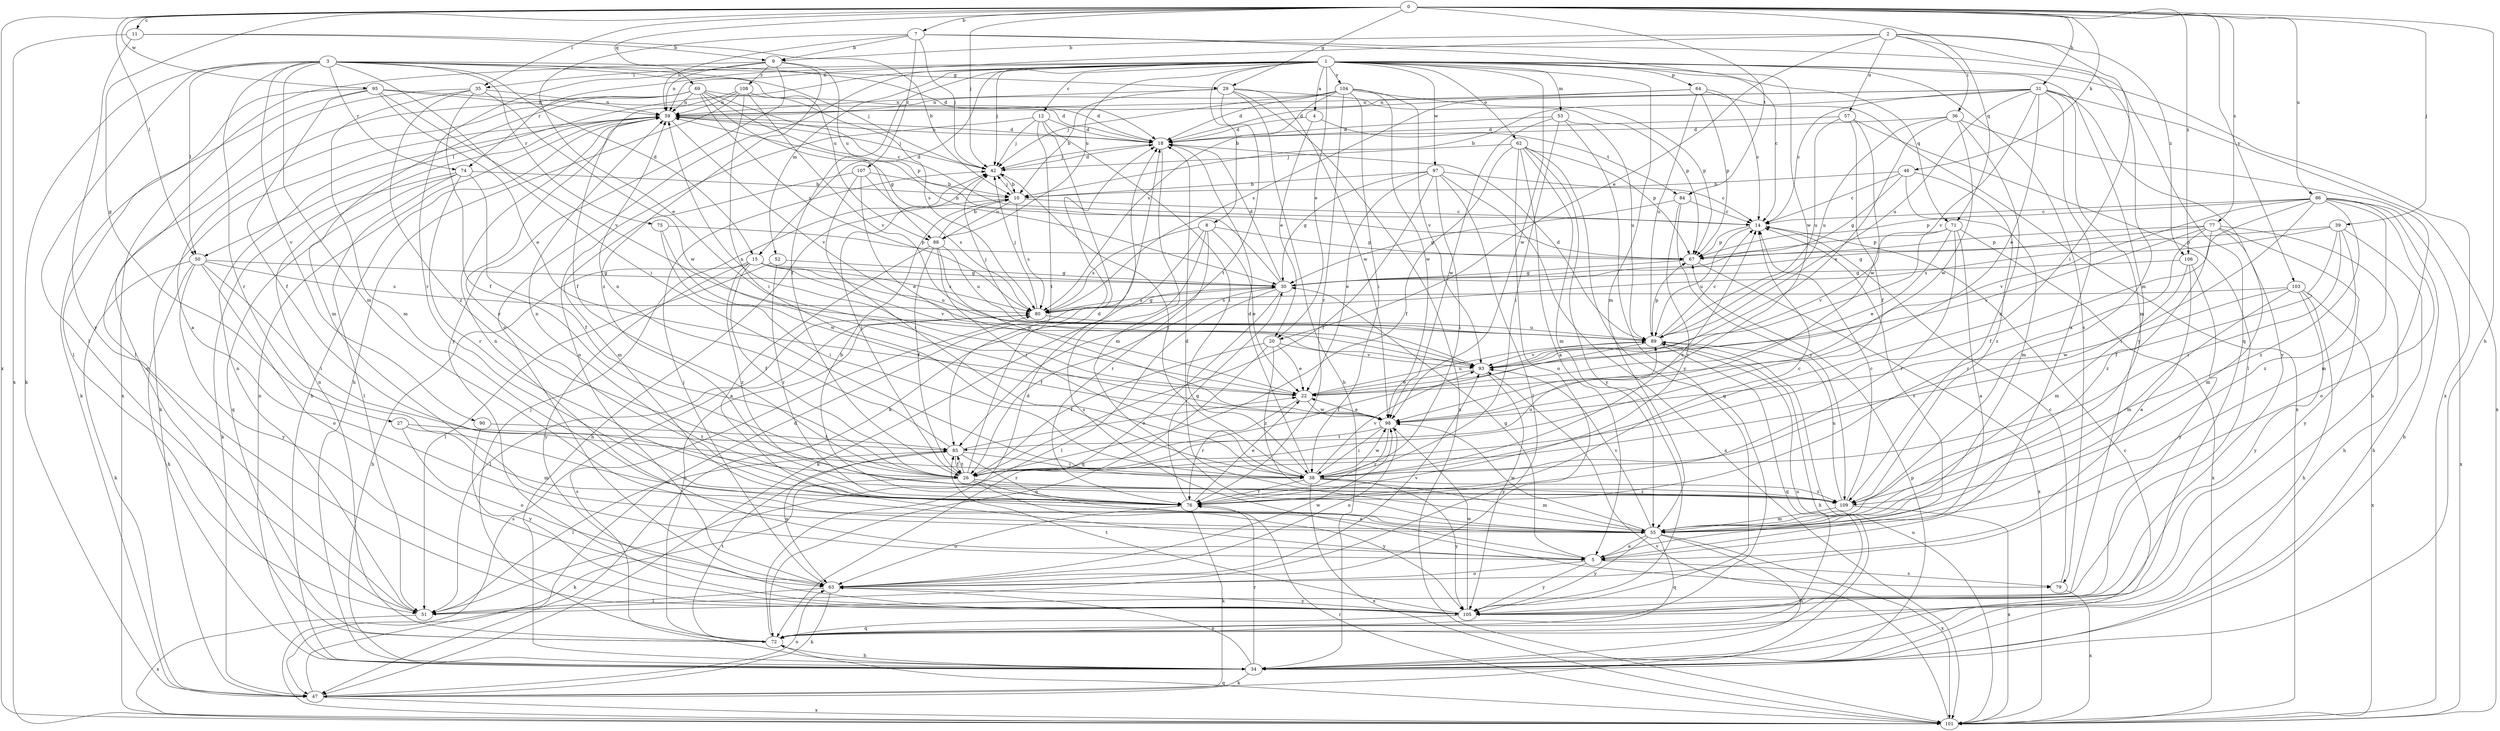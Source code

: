 strict digraph  {
0;
1;
2;
3;
4;
5;
7;
8;
9;
10;
11;
12;
14;
15;
18;
20;
22;
26;
27;
29;
30;
31;
34;
35;
36;
38;
39;
42;
46;
47;
50;
51;
52;
53;
55;
57;
59;
62;
63;
64;
67;
69;
71;
72;
74;
75;
76;
77;
79;
80;
84;
85;
86;
88;
89;
90;
93;
95;
97;
98;
101;
103;
104;
105;
106;
107;
108;
109;
0 -> 7  [label=b];
0 -> 11  [label=c];
0 -> 27  [label=g];
0 -> 29  [label=g];
0 -> 31  [label=h];
0 -> 34  [label=h];
0 -> 35  [label=i];
0 -> 39  [label=j];
0 -> 42  [label=j];
0 -> 46  [label=k];
0 -> 50  [label=l];
0 -> 69  [label=q];
0 -> 71  [label=q];
0 -> 77  [label=s];
0 -> 84  [label=t];
0 -> 86  [label=u];
0 -> 95  [label=w];
0 -> 101  [label=x];
0 -> 103  [label=y];
0 -> 106  [label=z];
1 -> 4  [label=a];
1 -> 8  [label=b];
1 -> 12  [label=c];
1 -> 14  [label=c];
1 -> 15  [label=d];
1 -> 20  [label=e];
1 -> 26  [label=f];
1 -> 35  [label=i];
1 -> 42  [label=j];
1 -> 50  [label=l];
1 -> 52  [label=m];
1 -> 53  [label=m];
1 -> 55  [label=m];
1 -> 62  [label=o];
1 -> 63  [label=o];
1 -> 64  [label=p];
1 -> 71  [label=q];
1 -> 74  [label=r];
1 -> 79  [label=s];
1 -> 88  [label=u];
1 -> 97  [label=w];
1 -> 98  [label=w];
1 -> 101  [label=x];
1 -> 104  [label=y];
1 -> 105  [label=y];
2 -> 9  [label=b];
2 -> 20  [label=e];
2 -> 36  [label=i];
2 -> 38  [label=i];
2 -> 55  [label=m];
2 -> 57  [label=n];
2 -> 59  [label=n];
2 -> 106  [label=z];
3 -> 15  [label=d];
3 -> 18  [label=d];
3 -> 29  [label=g];
3 -> 38  [label=i];
3 -> 42  [label=j];
3 -> 47  [label=k];
3 -> 50  [label=l];
3 -> 51  [label=l];
3 -> 55  [label=m];
3 -> 74  [label=r];
3 -> 75  [label=r];
3 -> 76  [label=r];
3 -> 88  [label=u];
3 -> 90  [label=v];
4 -> 18  [label=d];
4 -> 20  [label=e];
4 -> 84  [label=t];
5 -> 14  [label=c];
5 -> 30  [label=g];
5 -> 59  [label=n];
5 -> 63  [label=o];
5 -> 79  [label=s];
5 -> 105  [label=y];
7 -> 9  [label=b];
7 -> 22  [label=e];
7 -> 42  [label=j];
7 -> 59  [label=n];
7 -> 72  [label=q];
7 -> 98  [label=w];
7 -> 107  [label=z];
8 -> 22  [label=e];
8 -> 47  [label=k];
8 -> 67  [label=p];
8 -> 76  [label=r];
8 -> 79  [label=s];
8 -> 80  [label=s];
9 -> 59  [label=n];
9 -> 76  [label=r];
9 -> 88  [label=u];
9 -> 101  [label=x];
9 -> 105  [label=y];
9 -> 108  [label=z];
9 -> 109  [label=z];
10 -> 14  [label=c];
10 -> 34  [label=h];
10 -> 42  [label=j];
10 -> 80  [label=s];
10 -> 88  [label=u];
11 -> 9  [label=b];
11 -> 10  [label=b];
11 -> 101  [label=x];
11 -> 105  [label=y];
12 -> 18  [label=d];
12 -> 38  [label=i];
12 -> 42  [label=j];
12 -> 47  [label=k];
12 -> 63  [label=o];
12 -> 85  [label=t];
14 -> 67  [label=p];
14 -> 89  [label=u];
15 -> 26  [label=f];
15 -> 30  [label=g];
15 -> 34  [label=h];
15 -> 80  [label=s];
15 -> 89  [label=u];
15 -> 93  [label=v];
15 -> 105  [label=y];
15 -> 109  [label=z];
18 -> 42  [label=j];
18 -> 55  [label=m];
18 -> 59  [label=n];
20 -> 22  [label=e];
20 -> 26  [label=f];
20 -> 72  [label=q];
20 -> 93  [label=v];
20 -> 109  [label=z];
22 -> 59  [label=n];
22 -> 76  [label=r];
22 -> 89  [label=u];
22 -> 98  [label=w];
26 -> 5  [label=a];
26 -> 18  [label=d];
26 -> 42  [label=j];
26 -> 47  [label=k];
26 -> 85  [label=t];
26 -> 89  [label=u];
26 -> 105  [label=y];
26 -> 109  [label=z];
27 -> 55  [label=m];
27 -> 63  [label=o];
27 -> 85  [label=t];
29 -> 10  [label=b];
29 -> 34  [label=h];
29 -> 59  [label=n];
29 -> 67  [label=p];
29 -> 85  [label=t];
29 -> 98  [label=w];
29 -> 101  [label=x];
30 -> 18  [label=d];
30 -> 26  [label=f];
30 -> 51  [label=l];
30 -> 59  [label=n];
30 -> 72  [label=q];
30 -> 80  [label=s];
31 -> 5  [label=a];
31 -> 10  [label=b];
31 -> 14  [label=c];
31 -> 18  [label=d];
31 -> 22  [label=e];
31 -> 55  [label=m];
31 -> 59  [label=n];
31 -> 89  [label=u];
31 -> 93  [label=v];
31 -> 101  [label=x];
31 -> 105  [label=y];
34 -> 14  [label=c];
34 -> 47  [label=k];
34 -> 59  [label=n];
34 -> 63  [label=o];
34 -> 76  [label=r];
34 -> 80  [label=s];
35 -> 26  [label=f];
35 -> 55  [label=m];
35 -> 59  [label=n];
35 -> 72  [label=q];
35 -> 98  [label=w];
35 -> 109  [label=z];
36 -> 18  [label=d];
36 -> 22  [label=e];
36 -> 34  [label=h];
36 -> 89  [label=u];
36 -> 98  [label=w];
36 -> 109  [label=z];
38 -> 14  [label=c];
38 -> 18  [label=d];
38 -> 42  [label=j];
38 -> 55  [label=m];
38 -> 76  [label=r];
38 -> 93  [label=v];
38 -> 98  [label=w];
38 -> 101  [label=x];
38 -> 105  [label=y];
38 -> 109  [label=z];
39 -> 26  [label=f];
39 -> 34  [label=h];
39 -> 38  [label=i];
39 -> 67  [label=p];
39 -> 80  [label=s];
39 -> 109  [label=z];
42 -> 10  [label=b];
42 -> 18  [label=d];
46 -> 10  [label=b];
46 -> 14  [label=c];
46 -> 30  [label=g];
46 -> 55  [label=m];
46 -> 109  [label=z];
47 -> 18  [label=d];
47 -> 63  [label=o];
47 -> 67  [label=p];
47 -> 101  [label=x];
50 -> 30  [label=g];
50 -> 34  [label=h];
50 -> 38  [label=i];
50 -> 47  [label=k];
50 -> 63  [label=o];
50 -> 80  [label=s];
50 -> 105  [label=y];
51 -> 59  [label=n];
51 -> 101  [label=x];
52 -> 30  [label=g];
52 -> 51  [label=l];
52 -> 76  [label=r];
53 -> 18  [label=d];
53 -> 38  [label=i];
53 -> 89  [label=u];
53 -> 98  [label=w];
53 -> 105  [label=y];
55 -> 5  [label=a];
55 -> 18  [label=d];
55 -> 34  [label=h];
55 -> 72  [label=q];
55 -> 93  [label=v];
55 -> 98  [label=w];
55 -> 101  [label=x];
55 -> 105  [label=y];
57 -> 18  [label=d];
57 -> 26  [label=f];
57 -> 51  [label=l];
57 -> 89  [label=u];
57 -> 98  [label=w];
59 -> 18  [label=d];
59 -> 34  [label=h];
59 -> 42  [label=j];
59 -> 47  [label=k];
59 -> 76  [label=r];
59 -> 93  [label=v];
62 -> 5  [label=a];
62 -> 26  [label=f];
62 -> 42  [label=j];
62 -> 55  [label=m];
62 -> 63  [label=o];
62 -> 67  [label=p];
62 -> 72  [label=q];
62 -> 105  [label=y];
63 -> 42  [label=j];
63 -> 47  [label=k];
63 -> 51  [label=l];
63 -> 93  [label=v];
63 -> 98  [label=w];
63 -> 105  [label=y];
64 -> 14  [label=c];
64 -> 59  [label=n];
64 -> 67  [label=p];
64 -> 80  [label=s];
64 -> 89  [label=u];
64 -> 101  [label=x];
67 -> 30  [label=g];
67 -> 101  [label=x];
69 -> 5  [label=a];
69 -> 14  [label=c];
69 -> 18  [label=d];
69 -> 30  [label=g];
69 -> 51  [label=l];
69 -> 55  [label=m];
69 -> 59  [label=n];
69 -> 67  [label=p];
69 -> 80  [label=s];
71 -> 5  [label=a];
71 -> 22  [label=e];
71 -> 67  [label=p];
71 -> 76  [label=r];
71 -> 93  [label=v];
71 -> 101  [label=x];
72 -> 18  [label=d];
72 -> 34  [label=h];
72 -> 42  [label=j];
72 -> 59  [label=n];
72 -> 80  [label=s];
72 -> 85  [label=t];
72 -> 89  [label=u];
74 -> 10  [label=b];
74 -> 26  [label=f];
74 -> 47  [label=k];
74 -> 51  [label=l];
74 -> 72  [label=q];
74 -> 76  [label=r];
75 -> 38  [label=i];
75 -> 67  [label=p];
75 -> 98  [label=w];
76 -> 10  [label=b];
76 -> 14  [label=c];
76 -> 22  [label=e];
76 -> 30  [label=g];
76 -> 47  [label=k];
76 -> 59  [label=n];
76 -> 63  [label=o];
77 -> 30  [label=g];
77 -> 34  [label=h];
77 -> 55  [label=m];
77 -> 67  [label=p];
77 -> 76  [label=r];
77 -> 93  [label=v];
77 -> 105  [label=y];
77 -> 109  [label=z];
79 -> 14  [label=c];
79 -> 101  [label=x];
80 -> 30  [label=g];
80 -> 42  [label=j];
80 -> 51  [label=l];
80 -> 89  [label=u];
84 -> 14  [label=c];
84 -> 30  [label=g];
84 -> 76  [label=r];
84 -> 109  [label=z];
85 -> 22  [label=e];
85 -> 26  [label=f];
85 -> 38  [label=i];
85 -> 51  [label=l];
85 -> 59  [label=n];
85 -> 63  [label=o];
85 -> 76  [label=r];
86 -> 14  [label=c];
86 -> 26  [label=f];
86 -> 34  [label=h];
86 -> 38  [label=i];
86 -> 55  [label=m];
86 -> 63  [label=o];
86 -> 67  [label=p];
86 -> 93  [label=v];
86 -> 101  [label=x];
86 -> 109  [label=z];
88 -> 5  [label=a];
88 -> 10  [label=b];
88 -> 26  [label=f];
88 -> 38  [label=i];
88 -> 89  [label=u];
88 -> 98  [label=w];
89 -> 14  [label=c];
89 -> 18  [label=d];
89 -> 26  [label=f];
89 -> 34  [label=h];
89 -> 42  [label=j];
89 -> 67  [label=p];
89 -> 72  [label=q];
89 -> 93  [label=v];
90 -> 85  [label=t];
90 -> 105  [label=y];
93 -> 22  [label=e];
93 -> 105  [label=y];
95 -> 18  [label=d];
95 -> 22  [label=e];
95 -> 26  [label=f];
95 -> 47  [label=k];
95 -> 51  [label=l];
95 -> 59  [label=n];
95 -> 93  [label=v];
97 -> 10  [label=b];
97 -> 14  [label=c];
97 -> 22  [label=e];
97 -> 26  [label=f];
97 -> 30  [label=g];
97 -> 38  [label=i];
97 -> 51  [label=l];
97 -> 101  [label=x];
98 -> 22  [label=e];
98 -> 38  [label=i];
98 -> 63  [label=o];
98 -> 76  [label=r];
98 -> 85  [label=t];
101 -> 72  [label=q];
101 -> 76  [label=r];
101 -> 80  [label=s];
101 -> 89  [label=u];
101 -> 93  [label=v];
103 -> 34  [label=h];
103 -> 55  [label=m];
103 -> 80  [label=s];
103 -> 98  [label=w];
103 -> 101  [label=x];
103 -> 105  [label=y];
104 -> 18  [label=d];
104 -> 38  [label=i];
104 -> 42  [label=j];
104 -> 59  [label=n];
104 -> 67  [label=p];
104 -> 76  [label=r];
104 -> 80  [label=s];
104 -> 93  [label=v];
104 -> 98  [label=w];
105 -> 72  [label=q];
105 -> 85  [label=t];
105 -> 98  [label=w];
106 -> 5  [label=a];
106 -> 30  [label=g];
106 -> 55  [label=m];
106 -> 105  [label=y];
107 -> 10  [label=b];
107 -> 22  [label=e];
107 -> 38  [label=i];
107 -> 55  [label=m];
107 -> 80  [label=s];
108 -> 26  [label=f];
108 -> 34  [label=h];
108 -> 38  [label=i];
108 -> 59  [label=n];
108 -> 80  [label=s];
108 -> 93  [label=v];
109 -> 14  [label=c];
109 -> 55  [label=m];
109 -> 89  [label=u];
109 -> 101  [label=x];
}
